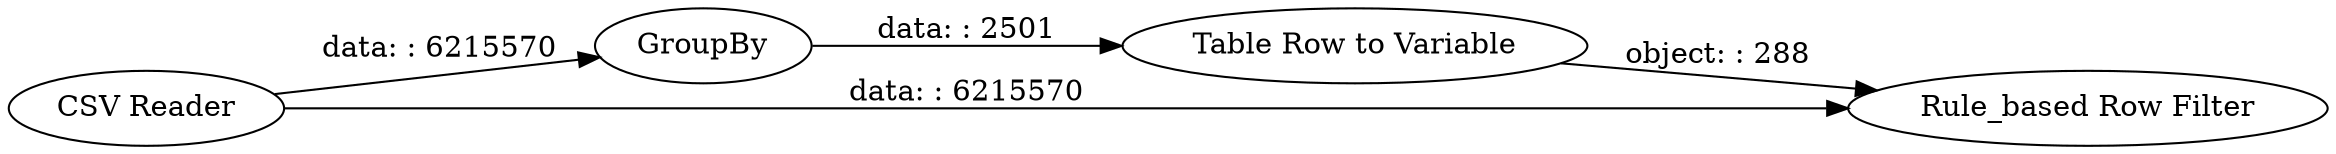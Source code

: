 digraph {
	"4157182044052858332_1" [label="CSV Reader"]
	"4157182044052858332_2" [label=GroupBy]
	"4157182044052858332_4" [label="Rule_based Row Filter"]
	"4157182044052858332_3" [label="Table Row to Variable"]
	"4157182044052858332_2" -> "4157182044052858332_3" [label="data: : 2501"]
	"4157182044052858332_1" -> "4157182044052858332_4" [label="data: : 6215570"]
	"4157182044052858332_1" -> "4157182044052858332_2" [label="data: : 6215570"]
	"4157182044052858332_3" -> "4157182044052858332_4" [label="object: : 288"]
	rankdir=LR
}
